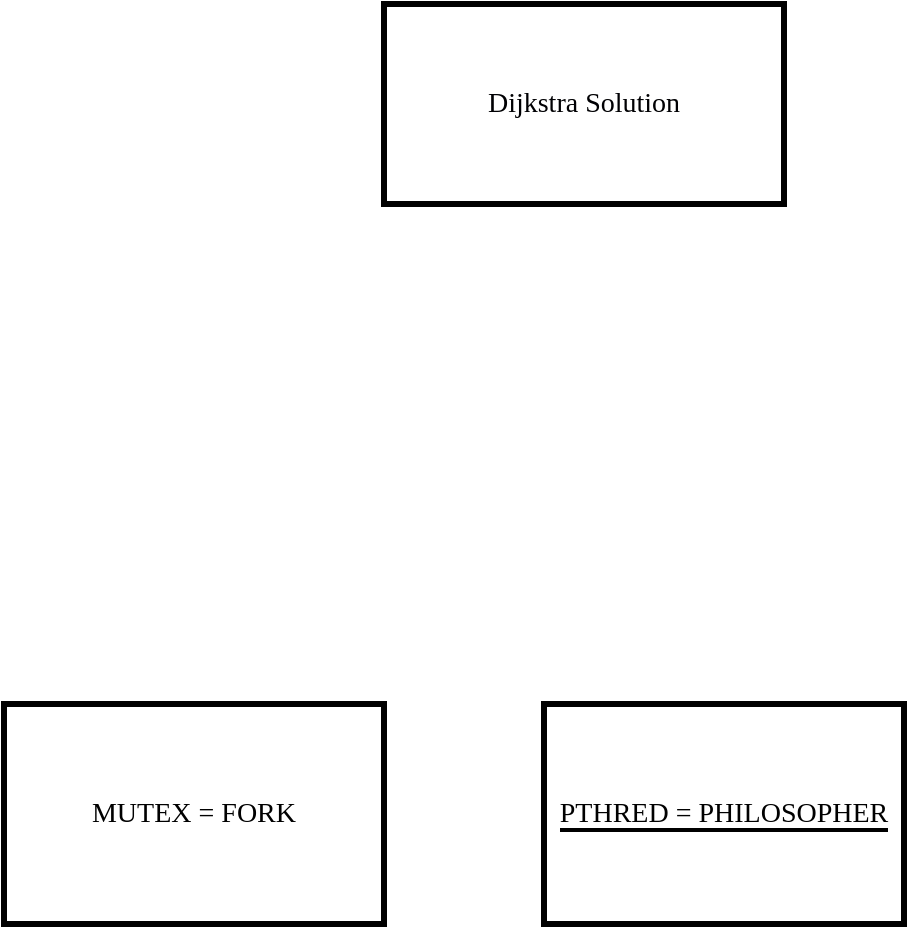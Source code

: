 <mxfile>
    <diagram id="I_DS1XFg-G_NrgssDtov" name="Page-1">
        <mxGraphModel dx="1456" dy="768" grid="1" gridSize="10" guides="1" tooltips="1" connect="1" arrows="1" fold="1" page="1" pageScale="1" pageWidth="850" pageHeight="1100" math="0" shadow="0">
            <root>
                <mxCell id="0"/>
                <mxCell id="1" parent="0"/>
                <mxCell id="2" value="MUTEX = FORK" style="rounded=0;whiteSpace=wrap;html=1;fillColor=default;strokeColor=default;gradientColor=none;strokeWidth=3;fontFamily=Comic Sans MS;fontStyle=0;fontSize=14;" parent="1" vertex="1">
                    <mxGeometry x="60" y="490" width="190" height="110" as="geometry"/>
                </mxCell>
                <mxCell id="3" value="&lt;span style=&quot;background-color: rgb(255, 255, 255);&quot;&gt;&lt;font style=&quot;font-size: 14px;&quot;&gt;PTHRED = PHILOSOPHER&lt;/font&gt;&lt;/span&gt;" style="rounded=0;whiteSpace=wrap;html=1;labelBackgroundColor=#000000;strokeColor=default;strokeWidth=3;fontFamily=Comic Sans MS;fontColor=default;fillColor=default;gradientColor=none;fontStyle=0;fontSize=14;" parent="1" vertex="1">
                    <mxGeometry x="330" y="490" width="180" height="110" as="geometry"/>
                </mxCell>
                <mxCell id="Yj6PzlGNbV73_zmHB9ub-5" value="Dijkstra Solution" style="rounded=0;whiteSpace=wrap;html=1;strokeColor=default;strokeWidth=3;fontFamily=Comic Sans MS;fontSize=14;fontColor=#000003;fillColor=default;gradientColor=none;" parent="1" vertex="1">
                    <mxGeometry x="250" y="140" width="200" height="100" as="geometry"/>
                </mxCell>
            </root>
        </mxGraphModel>
    </diagram>
    <diagram id="3hwXVeCPRvOZ4psRc6HH" name="Page-2">
        <mxGraphModel dx="1456" dy="649" grid="1" gridSize="10" guides="1" tooltips="1" connect="1" arrows="1" fold="1" page="1" pageScale="1" pageWidth="850" pageHeight="1100" math="0" shadow="0">
            <root>
                <mxCell id="0"/>
                <mxCell id="1" parent="0"/>
                <mxCell id="a3dISVi7HDv7WBrG3JKw-1" value="&lt;h1&gt;what is a thread ?&lt;/h1&gt;" style="rounded=0;whiteSpace=wrap;html=1;strokeColor=default;strokeWidth=3;fontFamily=Comic Sans MS;fontSize=14;fontColor=default;fillColor=default;gradientColor=none;" parent="1" vertex="1">
                    <mxGeometry x="200" y="30" width="300" height="170" as="geometry"/>
                </mxCell>
                <mxCell id="a3dISVi7HDv7WBrG3JKw-3" value="" style="endArrow=classic;html=1;fontFamily=Comic Sans MS;fontSize=14;fontColor=default;exitX=0.177;exitY=1.018;exitDx=0;exitDy=0;exitPerimeter=0;strokeWidth=3;rounded=1;" parent="1" source="a3dISVi7HDv7WBrG3JKw-1" target="a3dISVi7HDv7WBrG3JKw-4" edge="1">
                    <mxGeometry width="50" height="50" relative="1" as="geometry">
                        <mxPoint x="270" y="390" as="sourcePoint"/>
                        <mxPoint x="200" y="300" as="targetPoint"/>
                        <Array as="points"/>
                    </mxGeometry>
                </mxCell>
                <mxCell id="a3dISVi7HDv7WBrG3JKw-4" value="un Thread a son propre ID, propre STACK, etc..&lt;br&gt;&lt;br&gt;Mais tous les threads font part du meme process, partage le meme code, la meme heap etc..." style="rounded=1;whiteSpace=wrap;html=1;strokeColor=default;strokeWidth=3;fontFamily=Comic Sans MS;fontSize=14;fontColor=default;fillColor=default;gradientColor=none;" parent="1" vertex="1">
                    <mxGeometry x="10" y="270" width="290" height="120" as="geometry"/>
                </mxCell>
                <mxCell id="a3dISVi7HDv7WBrG3JKw-5" value="Thread n'ont pas le truc du child comme avec fork.&lt;br&gt;&lt;br&gt;C'est a dire quil ny a pas d'ordre strict, chaque thread peut attendre n'importe quel autre thread." style="rounded=1;whiteSpace=wrap;html=1;strokeColor=default;strokeWidth=3;fontFamily=Comic Sans MS;fontSize=14;fontColor=default;fillColor=default;gradientColor=none;" parent="1" vertex="1">
                    <mxGeometry x="320" y="310" width="300" height="120" as="geometry"/>
                </mxCell>
                <mxCell id="a3dISVi7HDv7WBrG3JKw-6" value="" style="endArrow=classic;html=1;fontFamily=Comic Sans MS;fontSize=14;fontColor=default;exitX=0.177;exitY=1.018;exitDx=0;exitDy=0;exitPerimeter=0;entryX=0.38;entryY=0.008;entryDx=0;entryDy=0;entryPerimeter=0;strokeWidth=3;" parent="1" target="a3dISVi7HDv7WBrG3JKw-5" edge="1">
                    <mxGeometry width="50" height="50" relative="1" as="geometry">
                        <mxPoint x="342.84" y="200.0" as="sourcePoint"/>
                        <mxPoint x="279.998" y="306.94" as="targetPoint"/>
                        <Array as="points"/>
                    </mxGeometry>
                </mxCell>
                <mxCell id="a3dISVi7HDv7WBrG3JKw-7" value="" style="endArrow=classic;html=1;rounded=1;strokeWidth=3;fontFamily=Comic Sans MS;fontSize=14;fontColor=default;exitX=0.847;exitY=-0.033;exitDx=0;exitDy=0;exitPerimeter=0;" parent="1" source="a3dISVi7HDv7WBrG3JKw-5" target="a3dISVi7HDv7WBrG3JKw-8" edge="1">
                    <mxGeometry width="50" height="50" relative="1" as="geometry">
                        <mxPoint x="640" y="340" as="sourcePoint"/>
                        <mxPoint x="580" y="200" as="targetPoint"/>
                        <Array as="points"/>
                    </mxGeometry>
                </mxCell>
                <mxCell id="a3dISVi7HDv7WBrG3JKw-8" value="N'importe quel thread peut lire ou ecrire dans la meme zone memoire !" style="whiteSpace=wrap;html=1;aspect=fixed;rounded=0;strokeColor=default;strokeWidth=3;fontFamily=Comic Sans MS;fontSize=14;fontColor=default;fillColor=default;gradientColor=none;" parent="1" vertex="1">
                    <mxGeometry x="610" y="80" width="170" height="170" as="geometry"/>
                </mxCell>
                <mxCell id="a3dISVi7HDv7WBrG3JKw-15" style="edgeStyle=none;rounded=1;html=1;entryX=0.5;entryY=0;entryDx=0;entryDy=0;strokeWidth=3;fontFamily=Comic Sans MS;fontSize=14;fontColor=default;" parent="1" source="a3dISVi7HDv7WBrG3JKw-10" target="a3dISVi7HDv7WBrG3JKw-11" edge="1">
                    <mxGeometry relative="1" as="geometry"/>
                </mxCell>
                <mxCell id="fOGOBDPeUE_XlxM94VHD-1" style="edgeStyle=none;rounded=1;html=1;strokeWidth=3;fontFamily=Comic Sans MS;fontSize=14;fontColor=#FF8000;" parent="1" source="a3dISVi7HDv7WBrG3JKw-10" target="fOGOBDPeUE_XlxM94VHD-2" edge="1">
                    <mxGeometry relative="1" as="geometry">
                        <mxPoint x="520" y="530" as="targetPoint"/>
                    </mxGeometry>
                </mxCell>
                <mxCell id="a3dISVi7HDv7WBrG3JKw-10" value="&lt;h1&gt;UTILISATION&lt;/h1&gt;" style="rounded=0;whiteSpace=wrap;html=1;strokeColor=default;strokeWidth=3;fontFamily=Comic Sans MS;fontSize=14;fontColor=default;fillColor=default;gradientColor=none;" parent="1" vertex="1">
                    <mxGeometry x="170" y="450" width="300" height="160" as="geometry"/>
                </mxCell>
                <mxCell id="a3dISVi7HDv7WBrG3JKw-16" style="edgeStyle=none;rounded=1;html=1;strokeWidth=3;fontFamily=Comic Sans MS;fontSize=14;fontColor=default;" parent="1" source="a3dISVi7HDv7WBrG3JKw-11" target="a3dISVi7HDv7WBrG3JKw-17" edge="1">
                    <mxGeometry relative="1" as="geometry">
                        <mxPoint x="100" y="720" as="targetPoint"/>
                        <Array as="points">
                            <mxPoint x="100" y="680"/>
                        </Array>
                    </mxGeometry>
                </mxCell>
                <mxCell id="a3dISVi7HDv7WBrG3JKw-11" value="#include &amp;lt;pthread.h&amp;gt;&lt;br&gt;&lt;br&gt;cc -pthread main.c" style="rounded=0;whiteSpace=wrap;html=1;strokeColor=default;strokeWidth=3;fontFamily=Comic Sans MS;fontSize=14;fontColor=default;fillColor=default;gradientColor=none;" parent="1" vertex="1">
                    <mxGeometry x="220" y="650" width="205" height="60" as="geometry"/>
                </mxCell>
                <mxCell id="a3dISVi7HDv7WBrG3JKw-18" style="edgeStyle=none;rounded=1;html=1;strokeWidth=3;fontFamily=Comic Sans MS;fontSize=14;fontColor=#FF8000;" parent="1" source="a3dISVi7HDv7WBrG3JKw-17" edge="1">
                    <mxGeometry relative="1" as="geometry">
                        <mxPoint x="170" y="900" as="targetPoint"/>
                    </mxGeometry>
                </mxCell>
                <mxCell id="a3dISVi7HDv7WBrG3JKw-46" style="edgeStyle=none;rounded=1;html=1;strokeWidth=3;fontFamily=Comic Sans MS;fontSize=14;fontColor=#000000;" parent="1" source="a3dISVi7HDv7WBrG3JKw-17" edge="1">
                    <mxGeometry relative="1" as="geometry">
                        <mxPoint x="360" y="785" as="targetPoint"/>
                    </mxGeometry>
                </mxCell>
                <mxCell id="a3dISVi7HDv7WBrG3JKw-49" value="" style="edgeStyle=none;rounded=1;html=1;strokeWidth=3;fontFamily=Comic Sans MS;fontSize=14;fontColor=#000000;entryX=0;entryY=0.5;entryDx=0;entryDy=0;" parent="1" source="a3dISVi7HDv7WBrG3JKw-17" target="a3dISVi7HDv7WBrG3JKw-50" edge="1">
                    <mxGeometry relative="1" as="geometry">
                        <mxPoint x="390" y="785" as="targetPoint"/>
                    </mxGeometry>
                </mxCell>
                <mxCell id="a3dISVi7HDv7WBrG3JKw-52" style="edgeStyle=none;rounded=1;html=1;strokeWidth=3;fontFamily=Comic Sans MS;fontSize=14;fontColor=#000000;" parent="1" source="a3dISVi7HDv7WBrG3JKw-17" target="a3dISVi7HDv7WBrG3JKw-53" edge="1">
                    <mxGeometry relative="1" as="geometry">
                        <mxPoint x="490" y="910" as="targetPoint"/>
                    </mxGeometry>
                </mxCell>
                <mxCell id="a3dISVi7HDv7WBrG3JKw-17" value="int &lt;font color=&quot;#ff8000&quot;&gt;pthread_create&lt;/font&gt;(phtread_t* restrict &lt;font color=&quot;#0000ff&quot;&gt;thread&lt;/font&gt;,&lt;br&gt;&lt;span style=&quot;white-space: pre;&quot;&gt;&#9;&lt;/span&gt;&lt;span style=&quot;white-space: pre;&quot;&gt;&#9;&lt;/span&gt;&lt;span style=&quot;white-space: pre;&quot;&gt;&#9;&lt;/span&gt;&lt;span style=&quot;white-space: pre;&quot;&gt;&#9;&lt;/span&gt;&lt;span style=&quot;white-space: pre;&quot;&gt;&#9;&lt;/span&gt;const pthread_attr_t *restrict &lt;font color=&quot;#0000ff&quot;&gt;attr&lt;/font&gt;,&lt;br&gt;&lt;span style=&quot;white-space: pre;&quot;&gt;&#9;&lt;/span&gt;&lt;span style=&quot;white-space: pre;&quot;&gt;&#9;&lt;/span&gt;&lt;span style=&quot;white-space: pre;&quot;&gt;&#9;&lt;span style=&quot;white-space: pre;&quot;&gt;&#9;&lt;/span&gt; &lt;/span&gt;&amp;nbsp; void *(&lt;font color=&quot;#0000ff&quot;&gt;*start_routine&lt;/font&gt;)(void *),&lt;br&gt;&lt;span style=&quot;white-space: pre;&quot;&gt;&#9;&lt;/span&gt;&lt;span style=&quot;white-space: pre;&quot;&gt;&#9;&lt;/span&gt;void *restrict &lt;font color=&quot;#0000ff&quot;&gt;arg&lt;/font&gt;);" style="rounded=0;whiteSpace=wrap;html=1;strokeColor=default;strokeWidth=3;fontFamily=Comic Sans MS;fontSize=14;fontColor=default;fillColor=default;gradientColor=none;" parent="1" vertex="1">
                    <mxGeometry x="30" y="730" width="330" height="110" as="geometry"/>
                </mxCell>
                <mxCell id="a3dISVi7HDv7WBrG3JKw-45" value="&lt;u&gt;thread&lt;/u&gt; = pointer to a variable &quot;pthread_t&quot; type&lt;br&gt;va servir a stocker l'id du thread&lt;br&gt;&lt;u&gt;&lt;br&gt;attr&lt;/u&gt;&amp;nbsp;= argument pour changer les caracteristique par defaut&lt;br&gt;on ne va pas lutiliser donc on met NULL ici&lt;br&gt;&lt;br&gt;&lt;u&gt;start_routine&lt;/u&gt;&amp;nbsp;= la fonction que va utiliser le thread, une fois que le thread arrive au bout de la fonction, la tache du thread sera terminee&lt;br&gt;&lt;br&gt;&lt;u&gt;arg&lt;/u&gt;&amp;nbsp;= un pointeur pour passer une valeur a la fonction routine, si on veut passer plusieurs info, on peut lui envoyer une structure." style="rounded=1;whiteSpace=wrap;html=1;strokeColor=default;strokeWidth=3;fontFamily=Comic Sans MS;fontSize=14;fontColor=#000000;fillColor=default;gradientColor=none;" parent="1" vertex="1">
                    <mxGeometry x="10" y="900" width="400" height="220" as="geometry"/>
                </mxCell>
                <mxCell id="a3dISVi7HDv7WBrG3JKw-50" value="Retourne 0 si ok&lt;br&gt;Retourne != 0 si erreur" style="rounded=0;whiteSpace=wrap;html=1;strokeColor=default;strokeWidth=3;fontFamily=Comic Sans MS;fontSize=14;fontColor=#000000;fillColor=default;gradientColor=none;" parent="1" vertex="1">
                    <mxGeometry x="400" y="740" width="140" height="70" as="geometry"/>
                </mxCell>
                <mxCell id="a3dISVi7HDv7WBrG3JKw-55" style="edgeStyle=none;rounded=1;html=1;strokeWidth=3;fontFamily=Comic Sans MS;fontSize=14;fontColor=#0000FF;" parent="1" source="a3dISVi7HDv7WBrG3JKw-53" target="a3dISVi7HDv7WBrG3JKw-54" edge="1">
                    <mxGeometry relative="1" as="geometry"/>
                </mxCell>
                <mxCell id="a3dISVi7HDv7WBrG3JKw-57" value="" style="edgeStyle=none;rounded=1;html=1;strokeWidth=3;fontFamily=Comic Sans MS;fontSize=14;fontColor=#0000FF;" parent="1" source="a3dISVi7HDv7WBrG3JKw-53" target="a3dISVi7HDv7WBrG3JKw-56" edge="1">
                    <mxGeometry relative="1" as="geometry"/>
                </mxCell>
                <mxCell id="a3dISVi7HDv7WBrG3JKw-53" value="int &lt;font color=&quot;#ff8000&quot;&gt;pthread_join&lt;/font&gt;(pthread_t &lt;font color=&quot;#0000ff&quot;&gt;thread&lt;/font&gt;, void **&lt;font color=&quot;#0000ff&quot;&gt;retval&lt;/font&gt;);&lt;br&gt;&lt;br&gt;&lt;u&gt;thread&lt;/u&gt;&amp;nbsp;= ID of the thread que lon veut attendre&lt;br&gt;il ne doit pas etre &lt;u&gt;detached&lt;br&gt;&lt;/u&gt;&lt;br&gt;&lt;u&gt;retval&lt;/u&gt;&amp;nbsp;= un pointeur to la valeur de retour de la fonction routine&lt;br&gt;mais nous allons toujours mettre NULL" style="rounded=0;whiteSpace=wrap;html=1;strokeColor=default;strokeWidth=3;fontFamily=Comic Sans MS;fontSize=14;fontColor=#000000;fillColor=default;gradientColor=none;" parent="1" vertex="1">
                    <mxGeometry x="470" y="900" width="380" height="220" as="geometry"/>
                </mxCell>
                <mxCell id="a3dISVi7HDv7WBrG3JKw-54" value="Retourne 0 si ok&lt;br&gt;Retourne != 0 si erreur" style="rounded=0;whiteSpace=wrap;html=1;strokeColor=default;strokeWidth=3;fontFamily=Comic Sans MS;fontSize=14;fontColor=#000000;fillColor=default;gradientColor=none;" parent="1" vertex="1">
                    <mxGeometry x="625" y="790" width="140" height="70" as="geometry"/>
                </mxCell>
                <mxCell id="a3dISVi7HDv7WBrG3JKw-56" value="le thread principal donc le programme par defaut, se bloque arriver a pthread_join, et rien ne sera executer tant que le thread avec le bon id sera arriver a cette fonction.&amp;nbsp;" style="rounded=0;whiteSpace=wrap;html=1;strokeColor=default;strokeWidth=3;fontFamily=Comic Sans MS;fontSize=14;fontColor=#000000;fillColor=default;gradientColor=none;" parent="1" vertex="1">
                    <mxGeometry x="890" y="900" width="420" height="110" as="geometry"/>
                </mxCell>
                <mxCell id="fOGOBDPeUE_XlxM94VHD-2" value="Warning!!:&lt;br&gt;&lt;br&gt;Bien penser a exec plusieurs fois un meme program pour eviter de se faire surprendre !" style="rounded=1;whiteSpace=wrap;html=1;strokeColor=default;strokeWidth=3;fontFamily=Comic Sans MS;fontSize=14;fontColor=#FF8000;fillColor=default;gradientColor=none;" parent="1" vertex="1">
                    <mxGeometry x="530" y="450" width="230" height="130" as="geometry"/>
                </mxCell>
            </root>
        </mxGraphModel>
    </diagram>
    <diagram id="A0StyBsrmpPDB5ZH_qPQ" name="Page-3">
        <mxGraphModel dx="1456" dy="768" grid="1" gridSize="10" guides="1" tooltips="1" connect="1" arrows="1" fold="1" page="1" pageScale="1" pageWidth="850" pageHeight="1100" math="0" shadow="0">
            <root>
                <mxCell id="0"/>
                <mxCell id="1" parent="0"/>
                <mxCell id="iOMpC9NnGdhOEg__8W2E-2" style="edgeStyle=none;rounded=1;html=1;strokeWidth=3;fontFamily=Comic Sans MS;fontSize=14;fontColor=#0000FF;" parent="1" source="iOMpC9NnGdhOEg__8W2E-1" target="iOMpC9NnGdhOEg__8W2E-3" edge="1">
                    <mxGeometry relative="1" as="geometry">
                        <mxPoint x="120" y="160" as="targetPoint"/>
                        <Array as="points">
                            <mxPoint x="120" y="80"/>
                        </Array>
                    </mxGeometry>
                </mxCell>
                <mxCell id="iOMpC9NnGdhOEg__8W2E-1" value="&lt;h1&gt;DATA RACES&lt;/h1&gt;" style="rounded=0;whiteSpace=wrap;html=1;strokeColor=default;strokeWidth=3;fontFamily=Comic Sans MS;fontSize=14;fontColor=#0000FF;fillColor=default;gradientColor=none;" parent="1" vertex="1">
                    <mxGeometry x="220" y="20" width="390" height="110" as="geometry"/>
                </mxCell>
                <mxCell id="iOMpC9NnGdhOEg__8W2E-4" style="edgeStyle=none;rounded=1;html=1;strokeWidth=3;fontFamily=Comic Sans MS;fontSize=14;fontColor=#0000FF;" parent="1" source="iOMpC9NnGdhOEg__8W2E-3" target="iOMpC9NnGdhOEg__8W2E-5" edge="1">
                    <mxGeometry relative="1" as="geometry">
                        <mxPoint x="370" y="180" as="targetPoint"/>
                    </mxGeometry>
                </mxCell>
                <mxCell id="iOMpC9NnGdhOEg__8W2E-3" value="Vu que les Threads sont executer en meme temps ( donc en parrallele), ils peuvent tenter daccerder a la meme zone memoire en meme temps. et donc de modifier simultanement la memoire.&lt;br&gt;&lt;br&gt;cela donne des resutlats aleatoire et donc faux!" style="rounded=0;whiteSpace=wrap;html=1;strokeColor=default;strokeWidth=3;fontFamily=Comic Sans MS;fontSize=14;fontColor=#0000FF;fillColor=default;gradientColor=none;" parent="1" vertex="1">
                    <mxGeometry x="20" y="160" width="280" height="130" as="geometry"/>
                </mxCell>
                <mxCell id="iOMpC9NnGdhOEg__8W2E-5" value="&lt;font color=&quot;#ff8000&quot;&gt;cc - fsanitize=thread prog.c&lt;br&gt;&lt;/font&gt;Flag , display specific files and line involved&lt;br&gt;&lt;font color=&quot;#ff8000&quot;&gt;valgrind --tool=helgrind ./philo&lt;br&gt;&lt;/font&gt;thread error detection&lt;br&gt;&lt;font color=&quot;#ff8000&quot;&gt;valgrind --tool=drd&lt;br&gt;&lt;/font&gt;same&lt;br&gt;ne pas utiliser valgrind et fsanitize en meme temps" style="rounded=0;whiteSpace=wrap;html=1;strokeColor=default;strokeWidth=3;fontFamily=Comic Sans MS;fontSize=14;fontColor=#0000FF;fillColor=default;gradientColor=none;" parent="1" vertex="1">
                    <mxGeometry x="340" y="149" width="380" height="130" as="geometry"/>
                </mxCell>
                <mxCell id="iOMpC9NnGdhOEg__8W2E-8" style="edgeStyle=none;rounded=1;html=1;strokeWidth=3;fontFamily=Comic Sans MS;fontSize=14;fontColor=#0000FF;entryX=0.5;entryY=0;entryDx=0;entryDy=0;" parent="1" source="iOMpC9NnGdhOEg__8W2E-7" target="iOMpC9NnGdhOEg__8W2E-9" edge="1">
                    <mxGeometry relative="1" as="geometry">
                        <mxPoint x="80" y="440" as="targetPoint"/>
                        <Array as="points">
                            <mxPoint x="80" y="360"/>
                        </Array>
                    </mxGeometry>
                </mxCell>
                <mxCell id="iOMpC9NnGdhOEg__8W2E-7" value="&lt;h1&gt;MUTEX&lt;/h1&gt;" style="rounded=0;whiteSpace=wrap;html=1;strokeColor=default;strokeWidth=3;fontFamily=Comic Sans MS;fontSize=14;fontColor=#0000FF;fillColor=default;gradientColor=none;" parent="1" vertex="1">
                    <mxGeometry x="220" y="300" width="390" height="110" as="geometry"/>
                </mxCell>
                <mxCell id="iOMpC9NnGdhOEg__8W2E-11" value="" style="edgeStyle=none;rounded=1;html=1;strokeWidth=3;fontFamily=Comic Sans MS;fontSize=14;fontColor=#0000FF;" parent="1" source="iOMpC9NnGdhOEg__8W2E-9" target="iOMpC9NnGdhOEg__8W2E-10" edge="1">
                    <mxGeometry relative="1" as="geometry"/>
                </mxCell>
                <mxCell id="iOMpC9NnGdhOEg__8W2E-9" value="&lt;u&gt;mutual exclusion&lt;/u&gt;&lt;br&gt;&lt;br&gt;cest un locker pour reguler l'acces aux donnees et palier au probleme des donnees utilisees en meme temps" style="rounded=0;whiteSpace=wrap;html=1;strokeColor=default;strokeWidth=3;fontFamily=Comic Sans MS;fontSize=14;fontColor=#0000FF;fillColor=default;gradientColor=none;" parent="1" vertex="1">
                    <mxGeometry x="20" y="440" width="310" height="120" as="geometry"/>
                </mxCell>
                <mxCell id="iOMpC9NnGdhOEg__8W2E-10" value="On peut imaginer ca comme une porte de toilette qui nous dit que cest occupe, lautre thread naura qua attendre que la porte soit de nouveau accecible avant de pouvoir y rentrer." style="whiteSpace=wrap;html=1;fontSize=14;fontFamily=Comic Sans MS;fontColor=#0000FF;rounded=0;strokeWidth=3;gradientColor=none;" parent="1" vertex="1">
                    <mxGeometry x="390" y="440" width="290" height="120" as="geometry"/>
                </mxCell>
                <mxCell id="iOMpC9NnGdhOEg__8W2E-14" style="edgeStyle=none;rounded=1;html=1;strokeWidth=3;fontFamily=Comic Sans MS;fontSize=14;fontColor=#000000;" parent="1" source="iOMpC9NnGdhOEg__8W2E-13" target="iOMpC9NnGdhOEg__8W2E-15" edge="1">
                    <mxGeometry relative="1" as="geometry">
                        <mxPoint x="240" y="655" as="targetPoint"/>
                    </mxGeometry>
                </mxCell>
                <mxCell id="iOMpC9NnGdhOEg__8W2E-13" value="&lt;font color=&quot;#000000&quot;&gt;variable&lt;/font&gt;&lt;font color=&quot;#ff8000&quot;&gt;:&lt;br&gt;pthread_mutex_t&lt;/font&gt;&lt;font color=&quot;#000003&quot;&gt; mutex;&lt;br&gt;&lt;br&gt;init:&lt;br&gt;int &lt;/font&gt;&lt;font color=&quot;#ff8000&quot;&gt;pthread_mutex_init&lt;/font&gt;&lt;font color=&quot;#000003&quot;&gt;(pthread_mutex_t *&lt;/font&gt;mutex&lt;font color=&quot;#000003&quot;&gt;,&lt;br&gt;const phtread_mutexattr_t *&lt;/font&gt;mutexattr&lt;font color=&quot;#000003&quot;&gt;);&lt;br&gt;&lt;/font&gt;" style="rounded=1;whiteSpace=wrap;html=1;strokeColor=default;strokeWidth=3;fontFamily=Comic Sans MS;fontSize=14;fontColor=#0000FF;fillColor=default;gradientColor=none;" parent="1" vertex="1">
                    <mxGeometry x="310" y="580" width="320" height="150" as="geometry"/>
                </mxCell>
                <mxCell id="iOMpC9NnGdhOEg__8W2E-15" value="&lt;u&gt;mutex&lt;/u&gt;&amp;nbsp;= pointeur vers une variable de type mutex&lt;br&gt;&lt;br&gt;&lt;u&gt;mutexattr&lt;/u&gt;&amp;nbsp;= pointeur specifique attribut mais on met NULL" style="rounded=1;whiteSpace=wrap;html=1;strokeColor=default;strokeWidth=3;fontFamily=Comic Sans MS;fontSize=14;fontColor=#000000;fillColor=default;gradientColor=none;" parent="1" vertex="1">
                    <mxGeometry x="40" y="600" width="250" height="120" as="geometry"/>
                </mxCell>
                <mxCell id="iOMpC9NnGdhOEg__8W2E-19" value="" style="edgeStyle=none;rounded=1;html=1;strokeWidth=3;fontFamily=Comic Sans MS;fontSize=14;fontColor=#FF8000;" parent="1" source="iOMpC9NnGdhOEg__8W2E-17" target="iOMpC9NnGdhOEg__8W2E-18" edge="1">
                    <mxGeometry relative="1" as="geometry"/>
                </mxCell>
                <mxCell id="iOMpC9NnGdhOEg__8W2E-20" style="edgeStyle=none;rounded=1;html=1;strokeWidth=3;fontFamily=Comic Sans MS;fontSize=14;fontColor=#FF8000;entryX=0.092;entryY=-0.017;entryDx=0;entryDy=0;entryPerimeter=0;" parent="1" source="iOMpC9NnGdhOEg__8W2E-17" target="iOMpC9NnGdhOEg__8W2E-22" edge="1">
                    <mxGeometry relative="1" as="geometry">
                        <mxPoint x="528.906" y="900" as="targetPoint"/>
                    </mxGeometry>
                </mxCell>
                <mxCell id="iOMpC9NnGdhOEg__8W2E-17" value="int &lt;font color=&quot;#ff8000&quot;&gt;pthread_mutex_lock&lt;/font&gt;(phtead_mutex_t *&lt;font color=&quot;#0000ff&quot;&gt;mutex&lt;/font&gt;));&lt;br&gt;&lt;br&gt;int &lt;font color=&quot;#ff8000&quot;&gt;pthread_mutex_unlock&lt;/font&gt;(phtead_mutex_t *&lt;font color=&quot;#0000ff&quot;&gt;mutex&lt;/font&gt;));&lt;br&gt;&lt;br&gt;return 0 if succes&lt;br&gt;return != 0 if error" style="rounded=1;whiteSpace=wrap;html=1;strokeColor=default;strokeWidth=3;fontFamily=Comic Sans MS;fontSize=14;fontColor=#000000;fillColor=default;gradientColor=none;" parent="1" vertex="1">
                    <mxGeometry x="189" y="749" width="341" height="121" as="geometry"/>
                </mxCell>
                <mxCell id="iOMpC9NnGdhOEg__8W2E-18" value="faire attention a bien les placer car nous ne devons pas unlock un mutex qui est deja unlock sinon nous allons avoir une erreur de type: lock order violation" style="whiteSpace=wrap;html=1;fontSize=14;fontFamily=Comic Sans MS;fontColor=#000000;rounded=1;strokeWidth=3;gradientColor=none;" parent="1" vertex="1">
                    <mxGeometry x="40" y="890" width="270" height="80" as="geometry"/>
                </mxCell>
                <mxCell id="iOMpC9NnGdhOEg__8W2E-22" value="&lt;font color=&quot;#000000&quot;&gt;Quand nous n'avons plus besoin dun mutex nous devons le DESTROY&lt;br&gt;&lt;br&gt;int &lt;/font&gt;pthread_mutex_destroy&lt;font color=&quot;#000000&quot;&gt;(phtread_mutex_t *&lt;/font&gt;&lt;font color=&quot;#0000ff&quot;&gt;mutex&lt;/font&gt;&lt;font color=&quot;#000000&quot;&gt;);&lt;br&gt;&lt;br&gt;cette fonction destroy un mutex qui est &lt;u&gt;unlock&lt;/u&gt;&lt;br&gt;&lt;/font&gt;" style="rounded=1;whiteSpace=wrap;html=1;strokeColor=default;strokeWidth=3;fontFamily=Comic Sans MS;fontSize=14;fontColor=#FF8000;fillColor=default;gradientColor=none;" parent="1" vertex="1">
                    <mxGeometry x="490" y="890" width="340" height="150" as="geometry"/>
                </mxCell>
            </root>
        </mxGraphModel>
    </diagram>
    <diagram id="z7W62fQO4n6KU30_JUny" name="Page-4">
        <mxGraphModel dx="1456" dy="649" grid="1" gridSize="10" guides="1" tooltips="1" connect="1" arrows="1" fold="1" page="1" pageScale="1" pageWidth="850" pageHeight="1100" math="0" shadow="0">
            <root>
                <mxCell id="0"/>
                <mxCell id="1" parent="0"/>
                <mxCell id="1fpCq-4p-TqDPE5JmD2B-2" style="edgeStyle=none;rounded=1;html=1;strokeWidth=3;fontFamily=Comic Sans MS;fontSize=14;fontColor=#FF8000;" parent="1" source="1fpCq-4p-TqDPE5JmD2B-1" target="1fpCq-4p-TqDPE5JmD2B-6" edge="1">
                    <mxGeometry relative="1" as="geometry">
                        <mxPoint x="80" y="160" as="targetPoint"/>
                        <Array as="points">
                            <mxPoint x="80" y="80"/>
                        </Array>
                    </mxGeometry>
                </mxCell>
                <mxCell id="1fpCq-4p-TqDPE5JmD2B-1" value="&lt;h1&gt;DEADLOCKS&lt;/h1&gt;" style="rounded=0;whiteSpace=wrap;html=1;strokeColor=default;strokeWidth=3;fontFamily=Comic Sans MS;fontSize=14;fontColor=#0000FF;fillColor=default;gradientColor=none;" parent="1" vertex="1">
                    <mxGeometry x="190" y="20" width="390" height="110" as="geometry"/>
                </mxCell>
                <mxCell id="1fpCq-4p-TqDPE5JmD2B-9" style="edgeStyle=none;rounded=1;html=1;strokeWidth=3;fontFamily=Comic Sans MS;fontSize=14;fontColor=#FF8000;entryX=0;entryY=0.5;entryDx=0;entryDy=0;" parent="1" source="1fpCq-4p-TqDPE5JmD2B-6" target="1fpCq-4p-TqDPE5JmD2B-13" edge="1">
                    <mxGeometry relative="1" as="geometry">
                        <mxPoint x="410" y="190" as="targetPoint"/>
                        <Array as="points">
                            <mxPoint x="330" y="260"/>
                            <mxPoint x="350" y="240"/>
                            <mxPoint x="360" y="260"/>
                            <mxPoint x="320" y="190"/>
                        </Array>
                    </mxGeometry>
                </mxCell>
                <mxCell id="1fpCq-4p-TqDPE5JmD2B-10" style="edgeStyle=none;rounded=1;html=1;strokeWidth=3;fontFamily=Comic Sans MS;fontSize=14;fontColor=#FF8000;" parent="1" source="1fpCq-4p-TqDPE5JmD2B-6" target="1fpCq-4p-TqDPE5JmD2B-11" edge="1">
                    <mxGeometry relative="1" as="geometry">
                        <mxPoint x="390" y="330" as="targetPoint"/>
                    </mxGeometry>
                </mxCell>
                <mxCell id="1fpCq-4p-TqDPE5JmD2B-6" value="&lt;font color=&quot;#000000&quot;&gt;Impasse en FR, situation ou deux threads ne peuvent pas continuer car ils attendent tous les deux une ressource detenue par un autre process&lt;/font&gt;" style="rounded=1;whiteSpace=wrap;html=1;strokeColor=default;strokeWidth=3;fontFamily=Comic Sans MS;fontSize=14;fontColor=#FF8000;fillColor=default;gradientColor=none;" parent="1" vertex="1">
                    <mxGeometry x="10" y="180" width="300" height="130" as="geometry"/>
                </mxCell>
                <mxCell id="1fpCq-4p-TqDPE5JmD2B-11" value="&lt;font color=&quot;#0f0800&quot;&gt;P1 detient la ressource B&lt;/font&gt;" style="rounded=0;whiteSpace=wrap;html=1;strokeColor=default;strokeWidth=3;fontFamily=Comic Sans MS;fontSize=14;fontColor=#FF8000;fillColor=default;gradientColor=none;" parent="1" vertex="1">
                    <mxGeometry x="350" y="280" width="120" height="60" as="geometry"/>
                </mxCell>
                <mxCell id="1fpCq-4p-TqDPE5JmD2B-14" style="edgeStyle=none;rounded=1;html=1;strokeWidth=3;fontFamily=Comic Sans MS;fontSize=14;fontColor=#FF8000;" parent="1" source="1fpCq-4p-TqDPE5JmD2B-13" target="1fpCq-4p-TqDPE5JmD2B-15" edge="1">
                    <mxGeometry relative="1" as="geometry">
                        <mxPoint x="550" y="240" as="targetPoint"/>
                    </mxGeometry>
                </mxCell>
                <mxCell id="1fpCq-4p-TqDPE5JmD2B-13" value="&lt;font color=&quot;#000003&quot;&gt;P2 detient la ressource A&lt;/font&gt;" style="rounded=0;whiteSpace=wrap;html=1;strokeColor=default;strokeWidth=3;fontFamily=Comic Sans MS;fontSize=14;fontColor=#FF8000;fillColor=default;gradientColor=none;" parent="1" vertex="1">
                    <mxGeometry x="370" y="140" width="120" height="60" as="geometry"/>
                </mxCell>
                <mxCell id="1fpCq-4p-TqDPE5JmD2B-15" value="&lt;font color=&quot;#0f0f0f&quot;&gt;vu que pour pouvoir continuer ils doivent avoir acces a la ressource de lautre, ils ne peuvent continuer et donc cela va creer un conflit ( deadlocks)&lt;/font&gt;" style="rounded=0;whiteSpace=wrap;html=1;strokeColor=default;strokeWidth=3;fontFamily=Comic Sans MS;fontSize=14;fontColor=#FF8000;fillColor=default;gradientColor=none;" parent="1" vertex="1">
                    <mxGeometry x="550" y="190" width="230" height="130" as="geometry"/>
                </mxCell>
                <mxCell id="RcdMUooPpDiqv7ciCCqn-1" value="PROBLEMS:&lt;br&gt;&lt;br&gt;DEADLOCKS:&lt;br&gt;si chaque philo prend chacun une fourchette, alors personne ne pourra manger et ils vont mourir.&lt;br&gt;" style="rounded=0;whiteSpace=wrap;html=1;strokeColor=default;strokeWidth=3;fontFamily=Comic Sans MS;fontSize=14;fontColor=#000003;fillColor=default;gradientColor=none;" vertex="1" parent="1">
                    <mxGeometry x="50" y="360" width="690" height="130" as="geometry"/>
                </mxCell>
            </root>
        </mxGraphModel>
    </diagram>
    <diagram id="pDeYL2kTflsUeqaLvxGD" name="Page-5">
        <mxGraphModel dx="1456" dy="768" grid="1" gridSize="10" guides="1" tooltips="1" connect="1" arrows="1" fold="1" page="1" pageScale="1" pageWidth="850" pageHeight="1100" math="0" shadow="0">
            <root>
                <mxCell id="0"/>
                <mxCell id="1" parent="0"/>
                <mxCell id="BRoIhbdSfR6Hc26PBU1b-1" value="" style="ellipse;shape=doubleEllipse;whiteSpace=wrap;html=1;aspect=fixed;" vertex="1" parent="1">
                    <mxGeometry x="270" y="140" width="260" height="260" as="geometry"/>
                </mxCell>
                <mxCell id="BRoIhbdSfR6Hc26PBU1b-3" value="Actor" style="shape=umlActor;verticalLabelPosition=bottom;verticalAlign=top;html=1;outlineConnect=0;" vertex="1" parent="1">
                    <mxGeometry x="380" y="60" width="30" height="60" as="geometry"/>
                </mxCell>
                <mxCell id="BRoIhbdSfR6Hc26PBU1b-4" value="Actor" style="shape=umlActor;verticalLabelPosition=bottom;verticalAlign=top;html=1;outlineConnect=0;" vertex="1" parent="1">
                    <mxGeometry x="550" y="230" width="30" height="60" as="geometry"/>
                </mxCell>
                <mxCell id="BRoIhbdSfR6Hc26PBU1b-5" value="Actor" style="shape=umlActor;verticalLabelPosition=bottom;verticalAlign=top;html=1;outlineConnect=0;" vertex="1" parent="1">
                    <mxGeometry x="385" y="400" width="30" height="60" as="geometry"/>
                </mxCell>
                <mxCell id="BRoIhbdSfR6Hc26PBU1b-6" value="Actor" style="shape=umlActor;verticalLabelPosition=bottom;verticalAlign=top;html=1;outlineConnect=0;" vertex="1" parent="1">
                    <mxGeometry x="230" y="230" width="30" height="60" as="geometry"/>
                </mxCell>
                <mxCell id="BRoIhbdSfR6Hc26PBU1b-8" value="" style="shape=mxgraph.signs.food.restaurant_1;html=1;pointerEvents=1;fillColor=#000000;strokeColor=none;verticalLabelPosition=bottom;verticalAlign=top;align=center;sketch=0;" vertex="1" parent="1">
                    <mxGeometry x="300" y="330" width="40" height="60" as="geometry"/>
                </mxCell>
                <mxCell id="BRoIhbdSfR6Hc26PBU1b-9" value="" style="shape=mxgraph.signs.food.restaurant_1;html=1;pointerEvents=1;fillColor=#000000;strokeColor=none;verticalLabelPosition=bottom;verticalAlign=top;align=center;sketch=0;" vertex="1" parent="1">
                    <mxGeometry x="470" y="330" width="40" height="60" as="geometry"/>
                </mxCell>
                <mxCell id="BRoIhbdSfR6Hc26PBU1b-10" value="" style="shape=mxgraph.signs.food.restaurant_1;html=1;pointerEvents=1;fillColor=#000000;strokeColor=none;verticalLabelPosition=bottom;verticalAlign=top;align=center;sketch=0;" vertex="1" parent="1">
                    <mxGeometry x="450" y="170" width="40" height="60" as="geometry"/>
                </mxCell>
                <mxCell id="BRoIhbdSfR6Hc26PBU1b-11" value="" style="shape=mxgraph.signs.food.restaurant_1;html=1;pointerEvents=1;fillColor=#000000;strokeColor=none;verticalLabelPosition=bottom;verticalAlign=top;align=center;sketch=0;" vertex="1" parent="1">
                    <mxGeometry x="300" y="170" width="40" height="60" as="geometry"/>
                </mxCell>
            </root>
        </mxGraphModel>
    </diagram>
</mxfile>